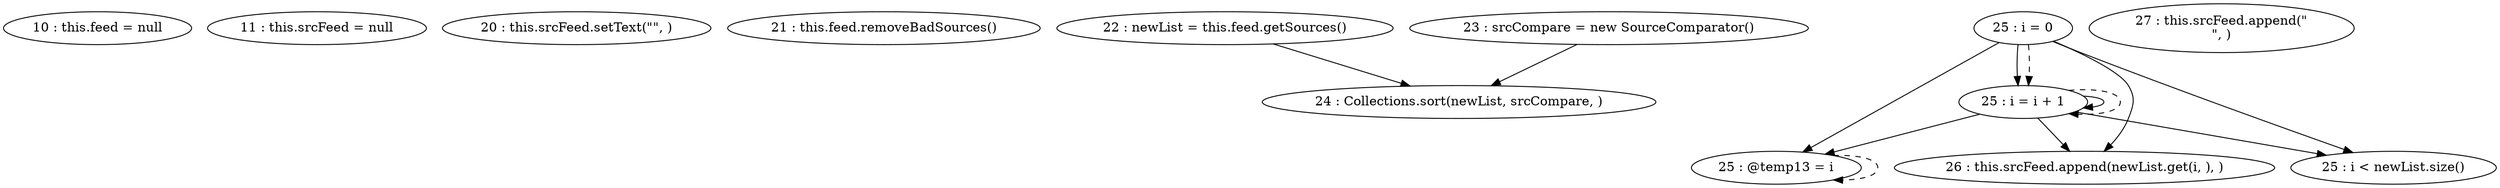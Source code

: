 digraph G {
"10 : this.feed = null"
"11 : this.srcFeed = null"
"20 : this.srcFeed.setText(\"\", )"
"21 : this.feed.removeBadSources()"
"22 : newList = this.feed.getSources()"
"22 : newList = this.feed.getSources()" -> "24 : Collections.sort(newList, srcCompare, )"
"23 : srcCompare = new SourceComparator()"
"23 : srcCompare = new SourceComparator()" -> "24 : Collections.sort(newList, srcCompare, )"
"24 : Collections.sort(newList, srcCompare, )"
"25 : i = 0"
"25 : i = 0" -> "25 : @temp13 = i"
"25 : i = 0" -> "26 : this.srcFeed.append(newList.get(i, ), )"
"25 : i = 0" -> "25 : i < newList.size()"
"25 : i = 0" -> "25 : i = i + 1"
"25 : i = 0" -> "25 : i = i + 1" [style=dashed]
"25 : i < newList.size()"
"26 : this.srcFeed.append(newList.get(i, ), )"
"27 : this.srcFeed.append(\"\n\", )"
"25 : @temp13 = i"
"25 : @temp13 = i" -> "25 : @temp13 = i" [style=dashed]
"25 : i = i + 1"
"25 : i = i + 1" -> "25 : @temp13 = i"
"25 : i = i + 1" -> "26 : this.srcFeed.append(newList.get(i, ), )"
"25 : i = i + 1" -> "25 : i < newList.size()"
"25 : i = i + 1" -> "25 : i = i + 1"
"25 : i = i + 1" -> "25 : i = i + 1" [style=dashed]
}